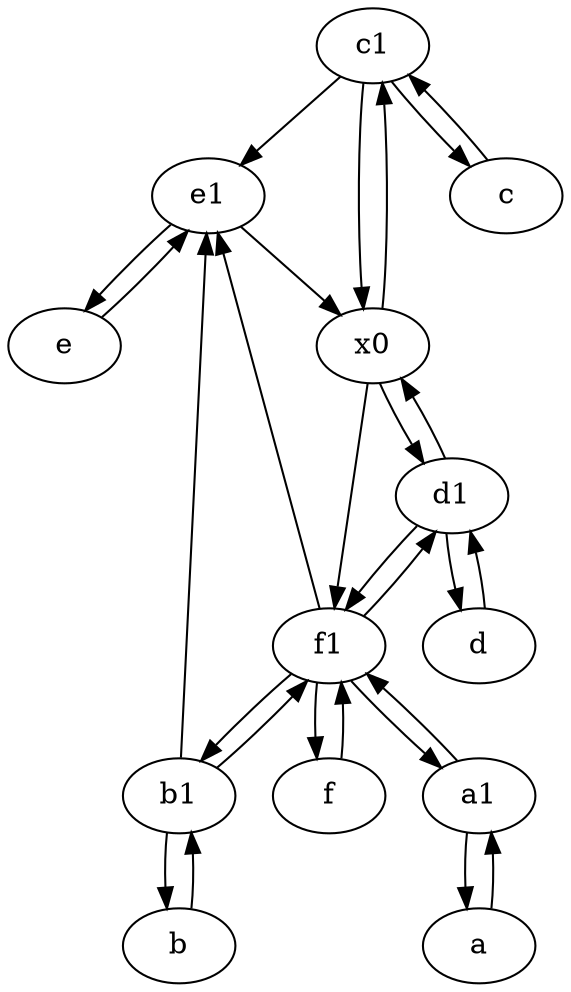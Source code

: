 digraph  {
	c1 [pos="30,15!"];
	b1 [pos="45,20!"];
	d [pos="20,30!"];
	e [pos="30,50!"];
	e1 [pos="25,45!"];
	a1 [pos="40,15!"];
	a [pos="40,10!"];
	x0;
	f [pos="15,45!"];
	f1;
	d1 [pos="25,30!"];
	b [pos="50,20!"];
	c [pos="20,10!"];
	f1 -> e1;
	f -> f1;
	x0 -> c1;
	a -> a1;
	f1 -> b1;
	b1 -> b;
	e1 -> e;
	c1 -> c;
	f1 -> f;
	d1 -> f1;
	f1 -> a1;
	c -> c1;
	b1 -> f1;
	x0 -> d1;
	e1 -> x0;
	c1 -> e1;
	a1 -> f1;
	f1 -> d1;
	x0 -> f1;
	a1 -> a;
	b1 -> e1;
	d -> d1;
	e -> e1;
	d1 -> d;
	b -> b1;
	d1 -> x0;
	c1 -> x0;

	}